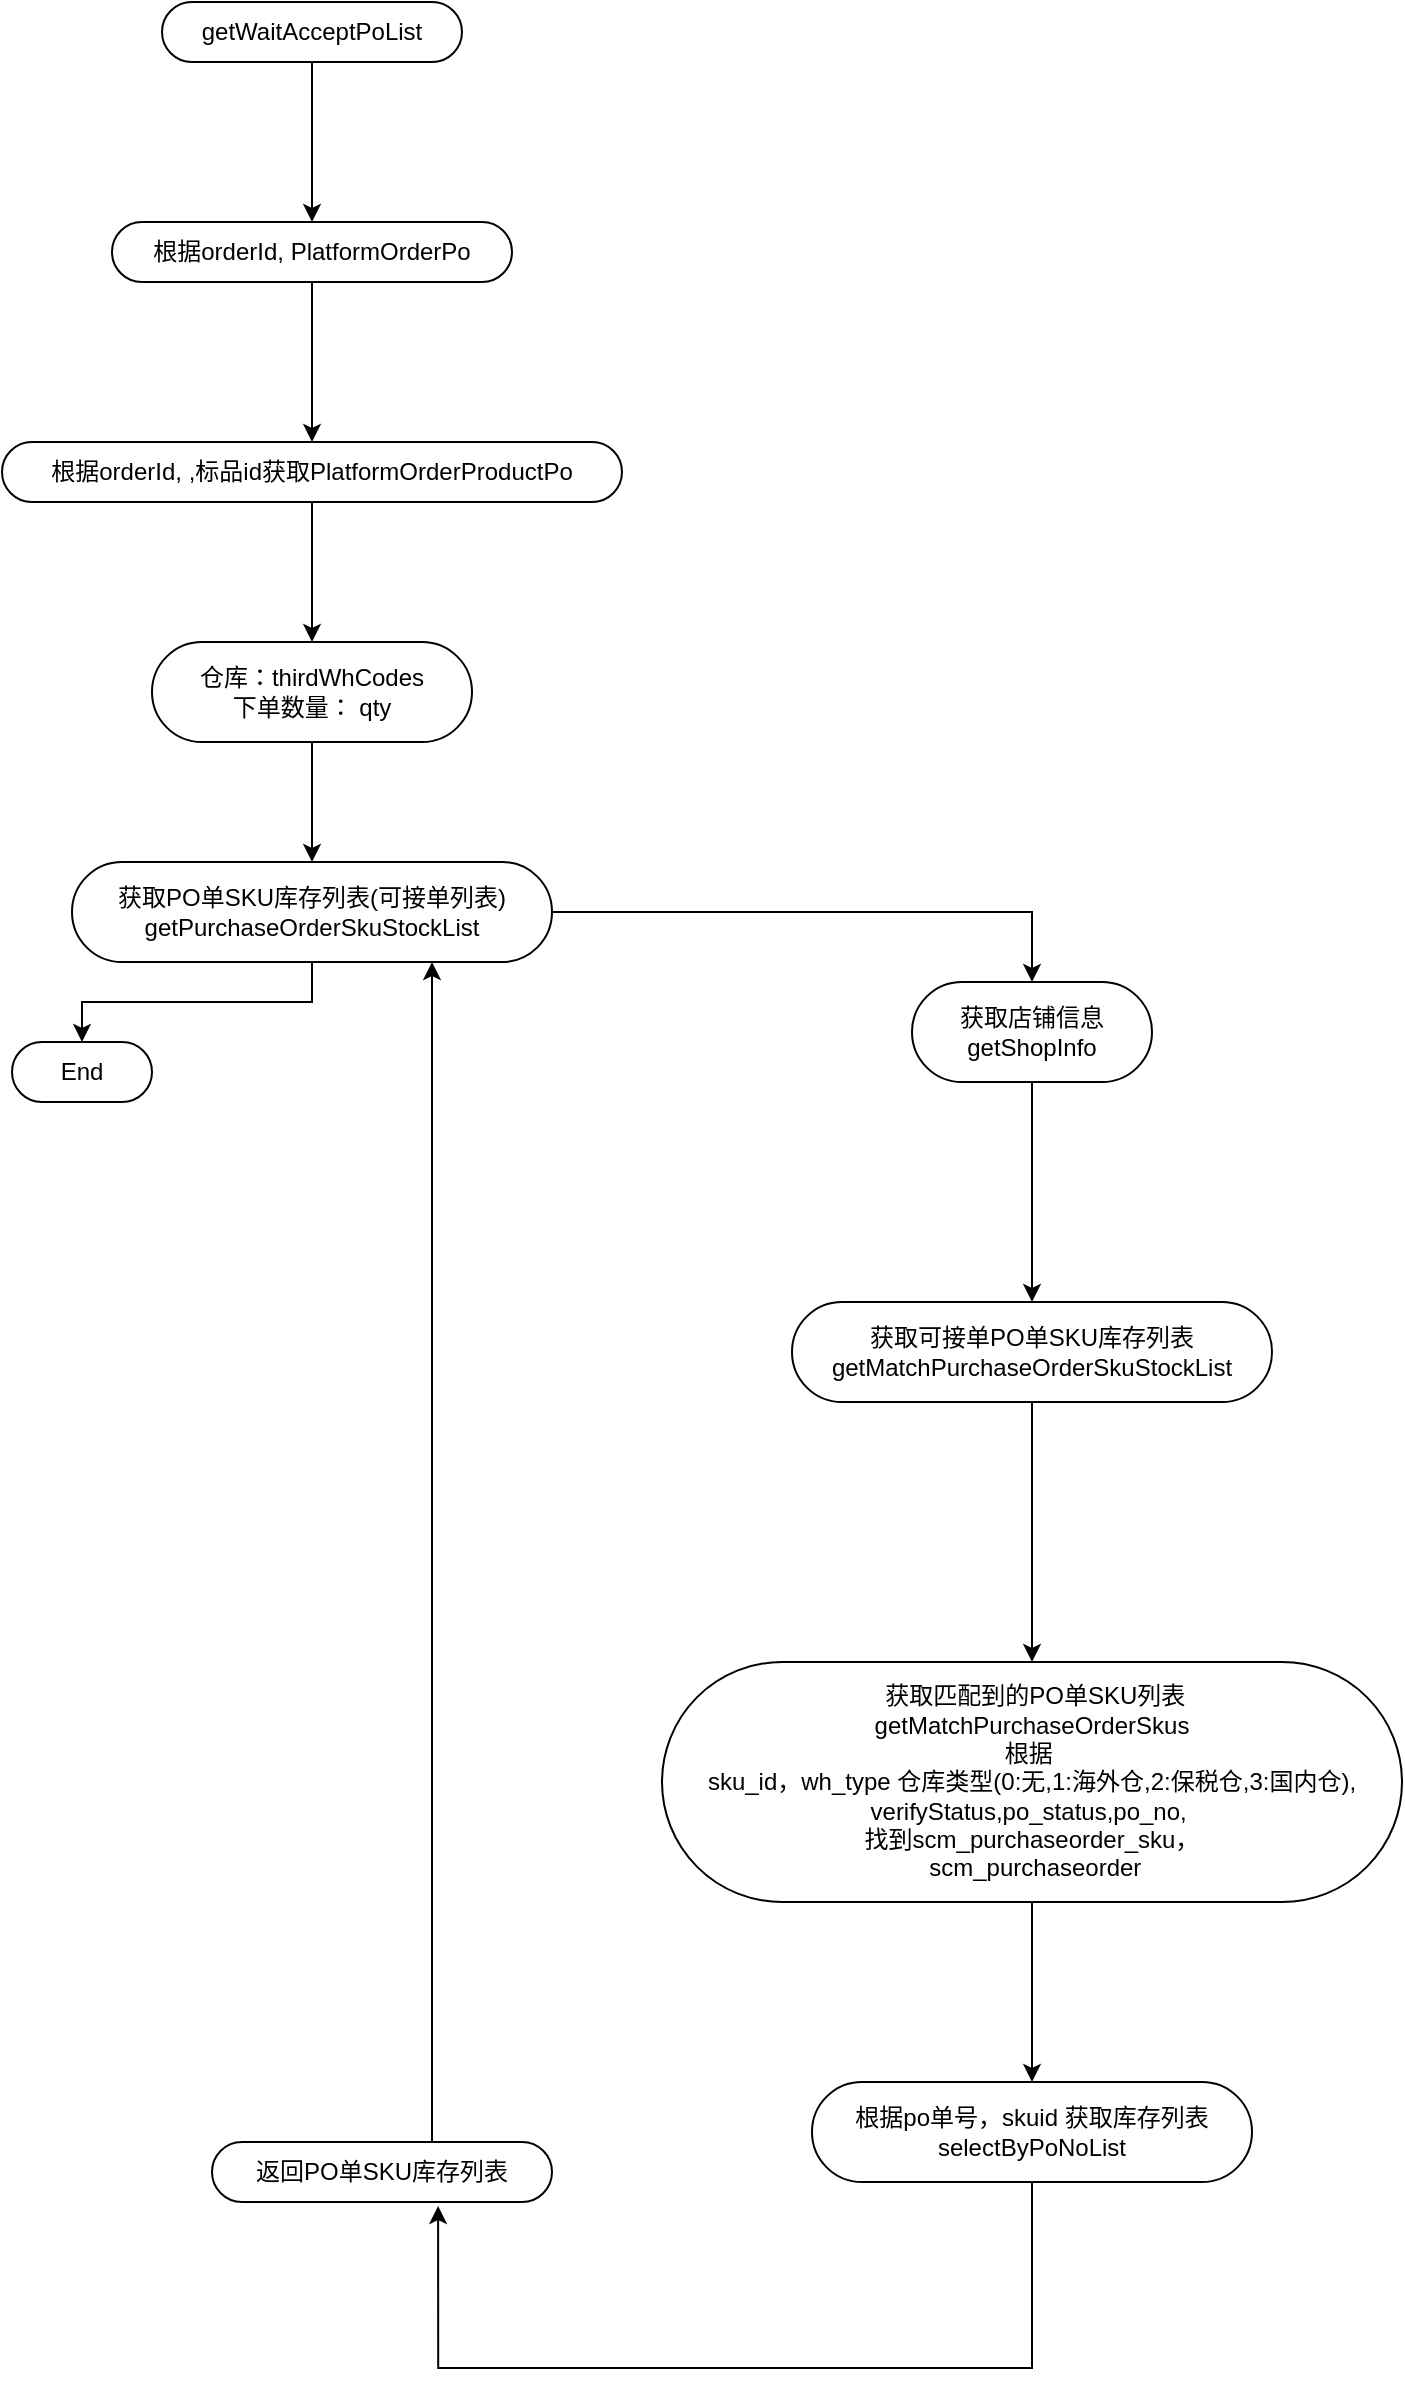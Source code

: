 <mxfile version="20.1.1" type="github">
  <diagram id="gm9wmj4ewTWz90mxwnAq" name="Page-1">
    <mxGraphModel dx="1422" dy="1452" grid="1" gridSize="10" guides="1" tooltips="1" connect="1" arrows="1" fold="1" page="1" pageScale="1" pageWidth="980" pageHeight="690" math="0" shadow="0">
      <root>
        <mxCell id="0" />
        <mxCell id="1" parent="0" />
        <mxCell id="Vr9zmh_YeIxE3YvfDhzZ-2" value="" style="edgeStyle=orthogonalEdgeStyle;rounded=0;orthogonalLoop=1;jettySize=auto;html=1;" parent="1" source="B-OGdx0pyZHKLMVqZVtF-2" target="Vr9zmh_YeIxE3YvfDhzZ-1" edge="1">
          <mxGeometry relative="1" as="geometry" />
        </mxCell>
        <mxCell id="B-OGdx0pyZHKLMVqZVtF-2" value="getWaitAcceptPoList" style="whiteSpace=wrap;html=1;rounded=1;arcSize=50;align=center;verticalAlign=middle;strokeWidth=1;autosize=1;spacing=4;treeFolding=1;treeMoving=1;newEdgeStyle={&quot;edgeStyle&quot;:&quot;entityRelationEdgeStyle&quot;,&quot;startArrow&quot;:&quot;none&quot;,&quot;endArrow&quot;:&quot;none&quot;,&quot;segment&quot;:10,&quot;curved&quot;:1};direction=west;" parent="1" vertex="1">
          <mxGeometry x="175" y="-620" width="150" height="30" as="geometry" />
        </mxCell>
        <mxCell id="Vr9zmh_YeIxE3YvfDhzZ-4" value="" style="edgeStyle=orthogonalEdgeStyle;rounded=0;orthogonalLoop=1;jettySize=auto;html=1;" parent="1" source="Vr9zmh_YeIxE3YvfDhzZ-1" target="Vr9zmh_YeIxE3YvfDhzZ-3" edge="1">
          <mxGeometry relative="1" as="geometry" />
        </mxCell>
        <mxCell id="Vr9zmh_YeIxE3YvfDhzZ-1" value="根据orderId, PlatformOrderPo" style="whiteSpace=wrap;html=1;rounded=1;arcSize=50;align=center;verticalAlign=middle;strokeWidth=1;autosize=1;spacing=4;treeFolding=1;treeMoving=1;newEdgeStyle={&quot;edgeStyle&quot;:&quot;entityRelationEdgeStyle&quot;,&quot;startArrow&quot;:&quot;none&quot;,&quot;endArrow&quot;:&quot;none&quot;,&quot;segment&quot;:10,&quot;curved&quot;:1};direction=west;" parent="1" vertex="1">
          <mxGeometry x="150" y="-510" width="200" height="30" as="geometry" />
        </mxCell>
        <mxCell id="Vr9zmh_YeIxE3YvfDhzZ-6" value="" style="edgeStyle=orthogonalEdgeStyle;rounded=0;orthogonalLoop=1;jettySize=auto;html=1;" parent="1" source="Vr9zmh_YeIxE3YvfDhzZ-3" target="Vr9zmh_YeIxE3YvfDhzZ-5" edge="1">
          <mxGeometry relative="1" as="geometry" />
        </mxCell>
        <mxCell id="Vr9zmh_YeIxE3YvfDhzZ-3" value="根据orderId, ,标品id获取PlatformOrderProductPo" style="whiteSpace=wrap;html=1;rounded=1;arcSize=50;align=center;verticalAlign=middle;strokeWidth=1;autosize=1;spacing=4;treeFolding=1;treeMoving=1;newEdgeStyle={&quot;edgeStyle&quot;:&quot;entityRelationEdgeStyle&quot;,&quot;startArrow&quot;:&quot;none&quot;,&quot;endArrow&quot;:&quot;none&quot;,&quot;segment&quot;:10,&quot;curved&quot;:1};direction=west;" parent="1" vertex="1">
          <mxGeometry x="95" y="-400" width="310" height="30" as="geometry" />
        </mxCell>
        <mxCell id="Vr9zmh_YeIxE3YvfDhzZ-10" value="" style="edgeStyle=orthogonalEdgeStyle;rounded=0;orthogonalLoop=1;jettySize=auto;html=1;" parent="1" source="Vr9zmh_YeIxE3YvfDhzZ-5" target="Vr9zmh_YeIxE3YvfDhzZ-9" edge="1">
          <mxGeometry relative="1" as="geometry" />
        </mxCell>
        <mxCell id="Vr9zmh_YeIxE3YvfDhzZ-5" value="仓库：thirdWhCodes&lt;br&gt;下单数量： qty" style="whiteSpace=wrap;html=1;rounded=1;arcSize=50;align=center;verticalAlign=middle;strokeWidth=1;autosize=1;spacing=4;treeFolding=1;treeMoving=1;newEdgeStyle={&quot;edgeStyle&quot;:&quot;entityRelationEdgeStyle&quot;,&quot;startArrow&quot;:&quot;none&quot;,&quot;endArrow&quot;:&quot;none&quot;,&quot;segment&quot;:10,&quot;curved&quot;:1};direction=west;" parent="1" vertex="1">
          <mxGeometry x="170" y="-300" width="160" height="50" as="geometry" />
        </mxCell>
        <mxCell id="Vr9zmh_YeIxE3YvfDhzZ-12" value="" style="edgeStyle=orthogonalEdgeStyle;rounded=0;orthogonalLoop=1;jettySize=auto;html=1;" parent="1" source="Vr9zmh_YeIxE3YvfDhzZ-9" target="Vr9zmh_YeIxE3YvfDhzZ-11" edge="1">
          <mxGeometry relative="1" as="geometry" />
        </mxCell>
        <mxCell id="lg5faKOyLSgRR92U_nJH-2" value="" style="edgeStyle=orthogonalEdgeStyle;rounded=0;orthogonalLoop=1;jettySize=auto;html=1;" edge="1" parent="1" source="Vr9zmh_YeIxE3YvfDhzZ-9" target="lg5faKOyLSgRR92U_nJH-1">
          <mxGeometry relative="1" as="geometry" />
        </mxCell>
        <mxCell id="Vr9zmh_YeIxE3YvfDhzZ-9" value="获取PO单SKU库存列表(可接单列表)&lt;br&gt;getPurchaseOrderSkuStockList&lt;br&gt;" style="whiteSpace=wrap;html=1;rounded=1;arcSize=50;align=center;verticalAlign=middle;strokeWidth=1;autosize=1;spacing=4;treeFolding=1;treeMoving=1;newEdgeStyle={&quot;edgeStyle&quot;:&quot;entityRelationEdgeStyle&quot;,&quot;startArrow&quot;:&quot;none&quot;,&quot;endArrow&quot;:&quot;none&quot;,&quot;segment&quot;:10,&quot;curved&quot;:1};direction=west;" parent="1" vertex="1">
          <mxGeometry x="130" y="-190" width="240" height="50" as="geometry" />
        </mxCell>
        <mxCell id="Vr9zmh_YeIxE3YvfDhzZ-14" value="" style="edgeStyle=orthogonalEdgeStyle;rounded=0;orthogonalLoop=1;jettySize=auto;html=1;" parent="1" source="Vr9zmh_YeIxE3YvfDhzZ-11" target="Vr9zmh_YeIxE3YvfDhzZ-13" edge="1">
          <mxGeometry relative="1" as="geometry" />
        </mxCell>
        <mxCell id="Vr9zmh_YeIxE3YvfDhzZ-11" value="获取店铺信息&lt;br&gt;getShopInfo" style="whiteSpace=wrap;html=1;rounded=1;arcSize=50;align=center;verticalAlign=middle;strokeWidth=1;autosize=1;spacing=4;treeFolding=1;treeMoving=1;newEdgeStyle={&quot;edgeStyle&quot;:&quot;entityRelationEdgeStyle&quot;,&quot;startArrow&quot;:&quot;none&quot;,&quot;endArrow&quot;:&quot;none&quot;,&quot;segment&quot;:10,&quot;curved&quot;:1};direction=west;" parent="1" vertex="1">
          <mxGeometry x="550" y="-130" width="120" height="50" as="geometry" />
        </mxCell>
        <mxCell id="Vr9zmh_YeIxE3YvfDhzZ-16" value="" style="edgeStyle=orthogonalEdgeStyle;rounded=0;orthogonalLoop=1;jettySize=auto;html=1;" parent="1" source="Vr9zmh_YeIxE3YvfDhzZ-13" target="Vr9zmh_YeIxE3YvfDhzZ-15" edge="1">
          <mxGeometry relative="1" as="geometry" />
        </mxCell>
        <mxCell id="Vr9zmh_YeIxE3YvfDhzZ-13" value="&lt;div&gt;获取可接单PO单SKU库存列表&lt;/div&gt;&lt;div&gt;getMatchPurchaseOrderSkuStockList&lt;/div&gt;" style="whiteSpace=wrap;html=1;rounded=1;arcSize=50;align=center;verticalAlign=middle;strokeWidth=1;autosize=1;spacing=4;treeFolding=1;treeMoving=1;newEdgeStyle={&quot;edgeStyle&quot;:&quot;entityRelationEdgeStyle&quot;,&quot;startArrow&quot;:&quot;none&quot;,&quot;endArrow&quot;:&quot;none&quot;,&quot;segment&quot;:10,&quot;curved&quot;:1};direction=west;" parent="1" vertex="1">
          <mxGeometry x="490" y="30" width="240" height="50" as="geometry" />
        </mxCell>
        <mxCell id="Vr9zmh_YeIxE3YvfDhzZ-18" value="" style="edgeStyle=orthogonalEdgeStyle;rounded=0;orthogonalLoop=1;jettySize=auto;html=1;" parent="1" source="Vr9zmh_YeIxE3YvfDhzZ-15" target="Vr9zmh_YeIxE3YvfDhzZ-17" edge="1">
          <mxGeometry relative="1" as="geometry" />
        </mxCell>
        <mxCell id="Vr9zmh_YeIxE3YvfDhzZ-15" value="&lt;div&gt;&amp;nbsp;获取匹配到的PO单SKU列表&lt;span style=&quot;&quot;&gt; &lt;/span&gt;&lt;/div&gt;&lt;div&gt;getMatchPurchaseOrderSkus&lt;/div&gt;&lt;div&gt;&lt;div&gt;根据&amp;nbsp;&lt;/div&gt;&lt;div&gt;sku_id，wh_type 仓库类型(0:无,1:海外仓,2:保税仓,3:国内仓),&lt;/div&gt;&lt;div&gt;verifyStatus,po_status,po_no,&amp;nbsp;&lt;/div&gt;&lt;div&gt;找到scm_purchaseorder_sku，&lt;/div&gt;&lt;div&gt;&amp;nbsp;scm_purchaseorder&lt;/div&gt;&lt;/div&gt;" style="whiteSpace=wrap;html=1;rounded=1;arcSize=50;align=center;verticalAlign=middle;strokeWidth=1;autosize=1;spacing=4;treeFolding=1;treeMoving=1;newEdgeStyle={&quot;edgeStyle&quot;:&quot;entityRelationEdgeStyle&quot;,&quot;startArrow&quot;:&quot;none&quot;,&quot;endArrow&quot;:&quot;none&quot;,&quot;segment&quot;:10,&quot;curved&quot;:1};direction=west;" parent="1" vertex="1">
          <mxGeometry x="425" y="210" width="370" height="120" as="geometry" />
        </mxCell>
        <mxCell id="Vr9zmh_YeIxE3YvfDhzZ-20" value="" style="edgeStyle=orthogonalEdgeStyle;rounded=0;orthogonalLoop=1;jettySize=auto;html=1;entryX=0.335;entryY=-0.067;entryDx=0;entryDy=0;entryPerimeter=0;" parent="1" source="Vr9zmh_YeIxE3YvfDhzZ-17" target="Vr9zmh_YeIxE3YvfDhzZ-23" edge="1">
          <mxGeometry relative="1" as="geometry">
            <mxPoint x="610" y="520" as="targetPoint" />
            <Array as="points">
              <mxPoint x="610" y="563" />
              <mxPoint x="313" y="563" />
            </Array>
          </mxGeometry>
        </mxCell>
        <mxCell id="Vr9zmh_YeIxE3YvfDhzZ-17" value="&lt;div&gt;根据po单号，skuid 获取库存列表&lt;/div&gt;&lt;div&gt;selectByPoNoList&lt;/div&gt;" style="whiteSpace=wrap;html=1;rounded=1;arcSize=50;align=center;verticalAlign=middle;strokeWidth=1;autosize=1;spacing=4;treeFolding=1;treeMoving=1;newEdgeStyle={&quot;edgeStyle&quot;:&quot;entityRelationEdgeStyle&quot;,&quot;startArrow&quot;:&quot;none&quot;,&quot;endArrow&quot;:&quot;none&quot;,&quot;segment&quot;:10,&quot;curved&quot;:1};direction=west;" parent="1" vertex="1">
          <mxGeometry x="500" y="420" width="220" height="50" as="geometry" />
        </mxCell>
        <mxCell id="lg5faKOyLSgRR92U_nJH-3" style="edgeStyle=orthogonalEdgeStyle;rounded=0;orthogonalLoop=1;jettySize=auto;html=1;entryX=0.25;entryY=0;entryDx=0;entryDy=0;" edge="1" parent="1" source="Vr9zmh_YeIxE3YvfDhzZ-23" target="Vr9zmh_YeIxE3YvfDhzZ-9">
          <mxGeometry relative="1" as="geometry">
            <Array as="points">
              <mxPoint x="310" y="320" />
              <mxPoint x="310" y="320" />
            </Array>
          </mxGeometry>
        </mxCell>
        <mxCell id="Vr9zmh_YeIxE3YvfDhzZ-23" value="返回PO单SKU库存列表" style="whiteSpace=wrap;html=1;rounded=1;arcSize=50;align=center;verticalAlign=middle;strokeWidth=1;autosize=1;spacing=4;treeFolding=1;treeMoving=1;newEdgeStyle={&quot;edgeStyle&quot;:&quot;entityRelationEdgeStyle&quot;,&quot;startArrow&quot;:&quot;none&quot;,&quot;endArrow&quot;:&quot;none&quot;,&quot;segment&quot;:10,&quot;curved&quot;:1};direction=west;" parent="1" vertex="1">
          <mxGeometry x="200" y="450" width="170" height="30" as="geometry" />
        </mxCell>
        <mxCell id="lg5faKOyLSgRR92U_nJH-1" value="End" style="whiteSpace=wrap;html=1;rounded=1;arcSize=50;align=center;verticalAlign=middle;strokeWidth=1;autosize=1;spacing=4;treeFolding=1;treeMoving=1;newEdgeStyle={&quot;edgeStyle&quot;:&quot;entityRelationEdgeStyle&quot;,&quot;startArrow&quot;:&quot;none&quot;,&quot;endArrow&quot;:&quot;none&quot;,&quot;segment&quot;:10,&quot;curved&quot;:1};direction=west;" vertex="1" parent="1">
          <mxGeometry x="100" y="-100" width="70" height="30" as="geometry" />
        </mxCell>
      </root>
    </mxGraphModel>
  </diagram>
</mxfile>
